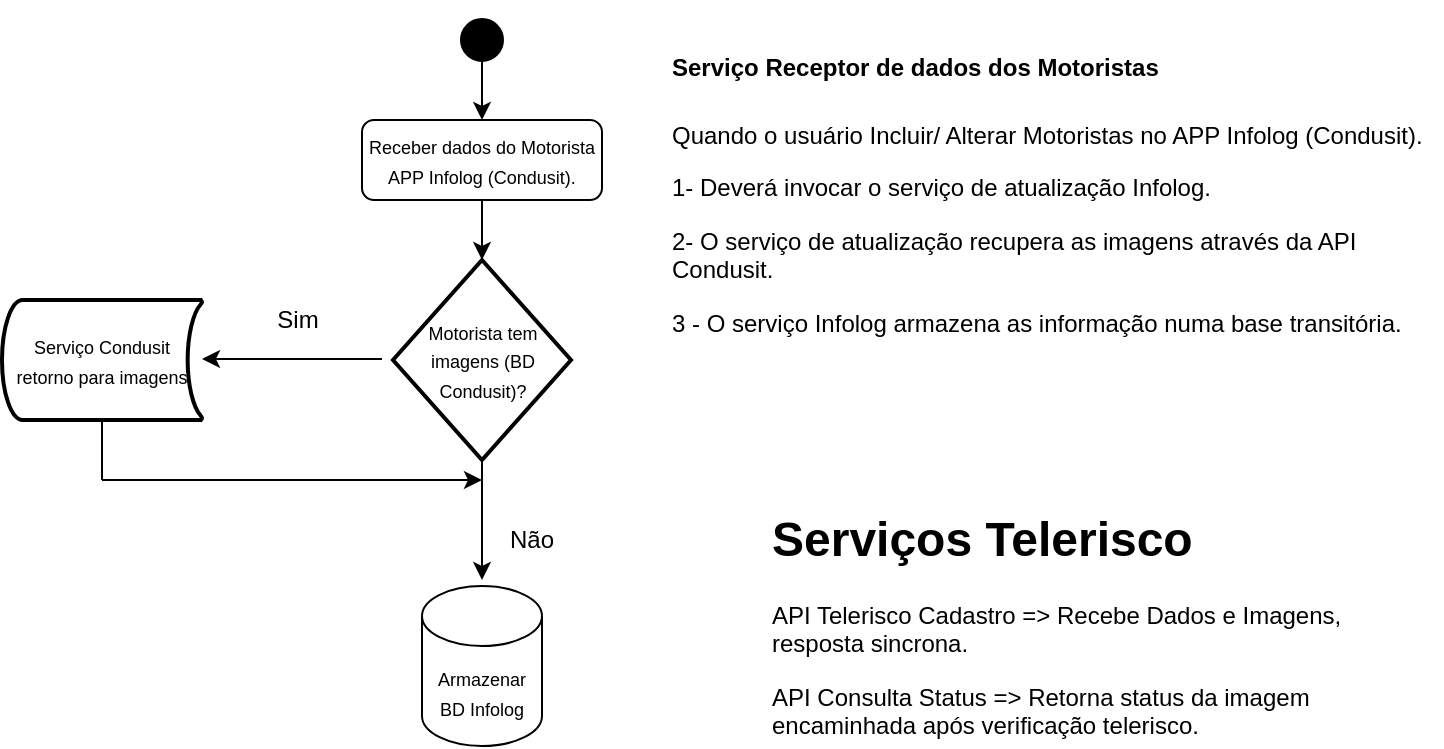 <mxfile version="13.8.5" type="github">
  <diagram id="C5RBs43oDa-KdzZeNtuy" name="Page-1">
    <mxGraphModel dx="828" dy="452" grid="1" gridSize="10" guides="1" tooltips="1" connect="1" arrows="1" fold="1" page="1" pageScale="1" pageWidth="827" pageHeight="1169" math="0" shadow="0">
      <root>
        <mxCell id="WIyWlLk6GJQsqaUBKTNV-0" />
        <mxCell id="WIyWlLk6GJQsqaUBKTNV-1" parent="WIyWlLk6GJQsqaUBKTNV-0" />
        <mxCell id="WIyWlLk6GJQsqaUBKTNV-3" value="&lt;font style=&quot;font-size: 9px&quot;&gt;Receber dados do Motorista APP Infolog (Condusit).&lt;/font&gt;" style="rounded=1;whiteSpace=wrap;html=1;fontSize=12;glass=0;strokeWidth=1;shadow=0;" parent="WIyWlLk6GJQsqaUBKTNV-1" vertex="1">
          <mxGeometry x="280" y="60" width="120" height="40" as="geometry" />
        </mxCell>
        <mxCell id="y66LHP-h-Sourv15JNUe-5" value="" style="strokeWidth=2;html=1;shape=mxgraph.flowchart.start_2;whiteSpace=wrap;shadow=0;sketch=0;fillColor=#000000;" vertex="1" parent="WIyWlLk6GJQsqaUBKTNV-1">
          <mxGeometry x="330" y="10" width="20" height="20" as="geometry" />
        </mxCell>
        <mxCell id="y66LHP-h-Sourv15JNUe-6" value="&lt;font style=&quot;font-size: 9px&quot;&gt;Serviço Condusit retorno para imagens&lt;/font&gt;" style="strokeWidth=2;html=1;shape=mxgraph.flowchart.stored_data;whiteSpace=wrap;" vertex="1" parent="WIyWlLk6GJQsqaUBKTNV-1">
          <mxGeometry x="100" y="150" width="100" height="60" as="geometry" />
        </mxCell>
        <mxCell id="y66LHP-h-Sourv15JNUe-8" value="&lt;font style=&quot;font-size: 9px&quot;&gt;Motorista tem imagens (BD Condusit)?&lt;/font&gt;" style="strokeWidth=2;html=1;shape=mxgraph.flowchart.decision;whiteSpace=wrap;shadow=0;sketch=0;gradientColor=none;fillColor=#FFFFFF;" vertex="1" parent="WIyWlLk6GJQsqaUBKTNV-1">
          <mxGeometry x="295.5" y="130" width="89" height="100" as="geometry" />
        </mxCell>
        <mxCell id="y66LHP-h-Sourv15JNUe-9" value="" style="endArrow=classic;html=1;" edge="1" parent="WIyWlLk6GJQsqaUBKTNV-1">
          <mxGeometry width="50" height="50" relative="1" as="geometry">
            <mxPoint x="290" y="179.5" as="sourcePoint" />
            <mxPoint x="200" y="179.5" as="targetPoint" />
          </mxGeometry>
        </mxCell>
        <mxCell id="y66LHP-h-Sourv15JNUe-10" value="Sim" style="text;html=1;strokeColor=none;fillColor=none;align=center;verticalAlign=middle;whiteSpace=wrap;rounded=0;shadow=0;sketch=0;" vertex="1" parent="WIyWlLk6GJQsqaUBKTNV-1">
          <mxGeometry x="228" y="150" width="40" height="20" as="geometry" />
        </mxCell>
        <mxCell id="y66LHP-h-Sourv15JNUe-11" value="" style="endArrow=classic;html=1;entryX=0.5;entryY=0;entryDx=0;entryDy=0;exitX=0.5;exitY=1;exitDx=0;exitDy=0;exitPerimeter=0;" edge="1" parent="WIyWlLk6GJQsqaUBKTNV-1" source="y66LHP-h-Sourv15JNUe-5" target="WIyWlLk6GJQsqaUBKTNV-3">
          <mxGeometry width="50" height="50" relative="1" as="geometry">
            <mxPoint x="437" y="42" as="sourcePoint" />
            <mxPoint x="437" y="62" as="targetPoint" />
          </mxGeometry>
        </mxCell>
        <mxCell id="y66LHP-h-Sourv15JNUe-12" value="" style="endArrow=classic;html=1;exitX=0.5;exitY=1;exitDx=0;exitDy=0;" edge="1" parent="WIyWlLk6GJQsqaUBKTNV-1" source="WIyWlLk6GJQsqaUBKTNV-3" target="y66LHP-h-Sourv15JNUe-8">
          <mxGeometry width="50" height="50" relative="1" as="geometry">
            <mxPoint x="392" y="110" as="sourcePoint" />
            <mxPoint x="392" y="140" as="targetPoint" />
          </mxGeometry>
        </mxCell>
        <mxCell id="y66LHP-h-Sourv15JNUe-14" value="" style="endArrow=classic;html=1;exitX=0.5;exitY=1;exitDx=0;exitDy=0;exitPerimeter=0;" edge="1" parent="WIyWlLk6GJQsqaUBKTNV-1" source="y66LHP-h-Sourv15JNUe-8">
          <mxGeometry width="50" height="50" relative="1" as="geometry">
            <mxPoint x="390" y="250" as="sourcePoint" />
            <mxPoint x="340" y="290" as="targetPoint" />
          </mxGeometry>
        </mxCell>
        <mxCell id="y66LHP-h-Sourv15JNUe-15" value="&lt;font style=&quot;font-size: 9px&quot;&gt;Armazenar BD Infolog&lt;/font&gt;" style="shape=cylinder3;whiteSpace=wrap;html=1;boundedLbl=1;backgroundOutline=1;size=15;shadow=0;sketch=0;strokeColor=#000000;fillColor=#FFFFFF;gradientColor=none;" vertex="1" parent="WIyWlLk6GJQsqaUBKTNV-1">
          <mxGeometry x="310" y="293" width="60" height="80" as="geometry" />
        </mxCell>
        <mxCell id="y66LHP-h-Sourv15JNUe-17" value="Não" style="text;html=1;strokeColor=none;fillColor=none;align=center;verticalAlign=middle;whiteSpace=wrap;rounded=0;shadow=0;sketch=0;" vertex="1" parent="WIyWlLk6GJQsqaUBKTNV-1">
          <mxGeometry x="344.5" y="260" width="40" height="20" as="geometry" />
        </mxCell>
        <mxCell id="y66LHP-h-Sourv15JNUe-19" value="" style="endArrow=none;html=1;entryX=0.5;entryY=1;entryDx=0;entryDy=0;entryPerimeter=0;" edge="1" parent="WIyWlLk6GJQsqaUBKTNV-1" target="y66LHP-h-Sourv15JNUe-6">
          <mxGeometry width="50" height="50" relative="1" as="geometry">
            <mxPoint x="150" y="240" as="sourcePoint" />
            <mxPoint x="440" y="190" as="targetPoint" />
          </mxGeometry>
        </mxCell>
        <mxCell id="y66LHP-h-Sourv15JNUe-20" value="" style="endArrow=classic;html=1;" edge="1" parent="WIyWlLk6GJQsqaUBKTNV-1">
          <mxGeometry width="50" height="50" relative="1" as="geometry">
            <mxPoint x="150" y="240" as="sourcePoint" />
            <mxPoint x="340" y="240" as="targetPoint" />
          </mxGeometry>
        </mxCell>
        <mxCell id="y66LHP-h-Sourv15JNUe-21" value="&lt;h1&gt;&lt;font style=&quot;font-size: 12px&quot;&gt;Serviço Receptor de dados dos Motoristas&lt;/font&gt;&lt;/h1&gt;&lt;p&gt;Quando o usuário Incluir/ Alterar Motoristas no APP Infolog (Condusit).&lt;/p&gt;&lt;p&gt;1- Deverá invocar o serviço de atualização Infolog.&lt;/p&gt;&lt;p&gt;2- O serviço de atualização recupera as imagens através da API Condusit.&lt;/p&gt;&lt;p&gt;3 - O serviço Infolog armazena as informação numa base transitória.&lt;/p&gt;" style="text;html=1;strokeColor=none;fillColor=none;spacing=5;spacingTop=-20;whiteSpace=wrap;overflow=hidden;rounded=0;shadow=0;sketch=0;" vertex="1" parent="WIyWlLk6GJQsqaUBKTNV-1">
          <mxGeometry x="430" y="10" width="390" height="240" as="geometry" />
        </mxCell>
        <mxCell id="y66LHP-h-Sourv15JNUe-22" value="&lt;h1&gt;Serviços Telerisco&lt;/h1&gt;&lt;p&gt;API Telerisco Cadastro =&amp;gt; Recebe Dados e Imagens, resposta sincrona.&lt;/p&gt;&lt;p&gt;API Consulta Status =&amp;gt; Retorna status da imagem encaminhada após verificação telerisco.&lt;/p&gt;" style="text;html=1;strokeColor=none;fillColor=none;spacing=5;spacingTop=-20;whiteSpace=wrap;overflow=hidden;rounded=0;shadow=0;sketch=0;" vertex="1" parent="WIyWlLk6GJQsqaUBKTNV-1">
          <mxGeometry x="480" y="250" width="340" height="120" as="geometry" />
        </mxCell>
      </root>
    </mxGraphModel>
  </diagram>
</mxfile>
